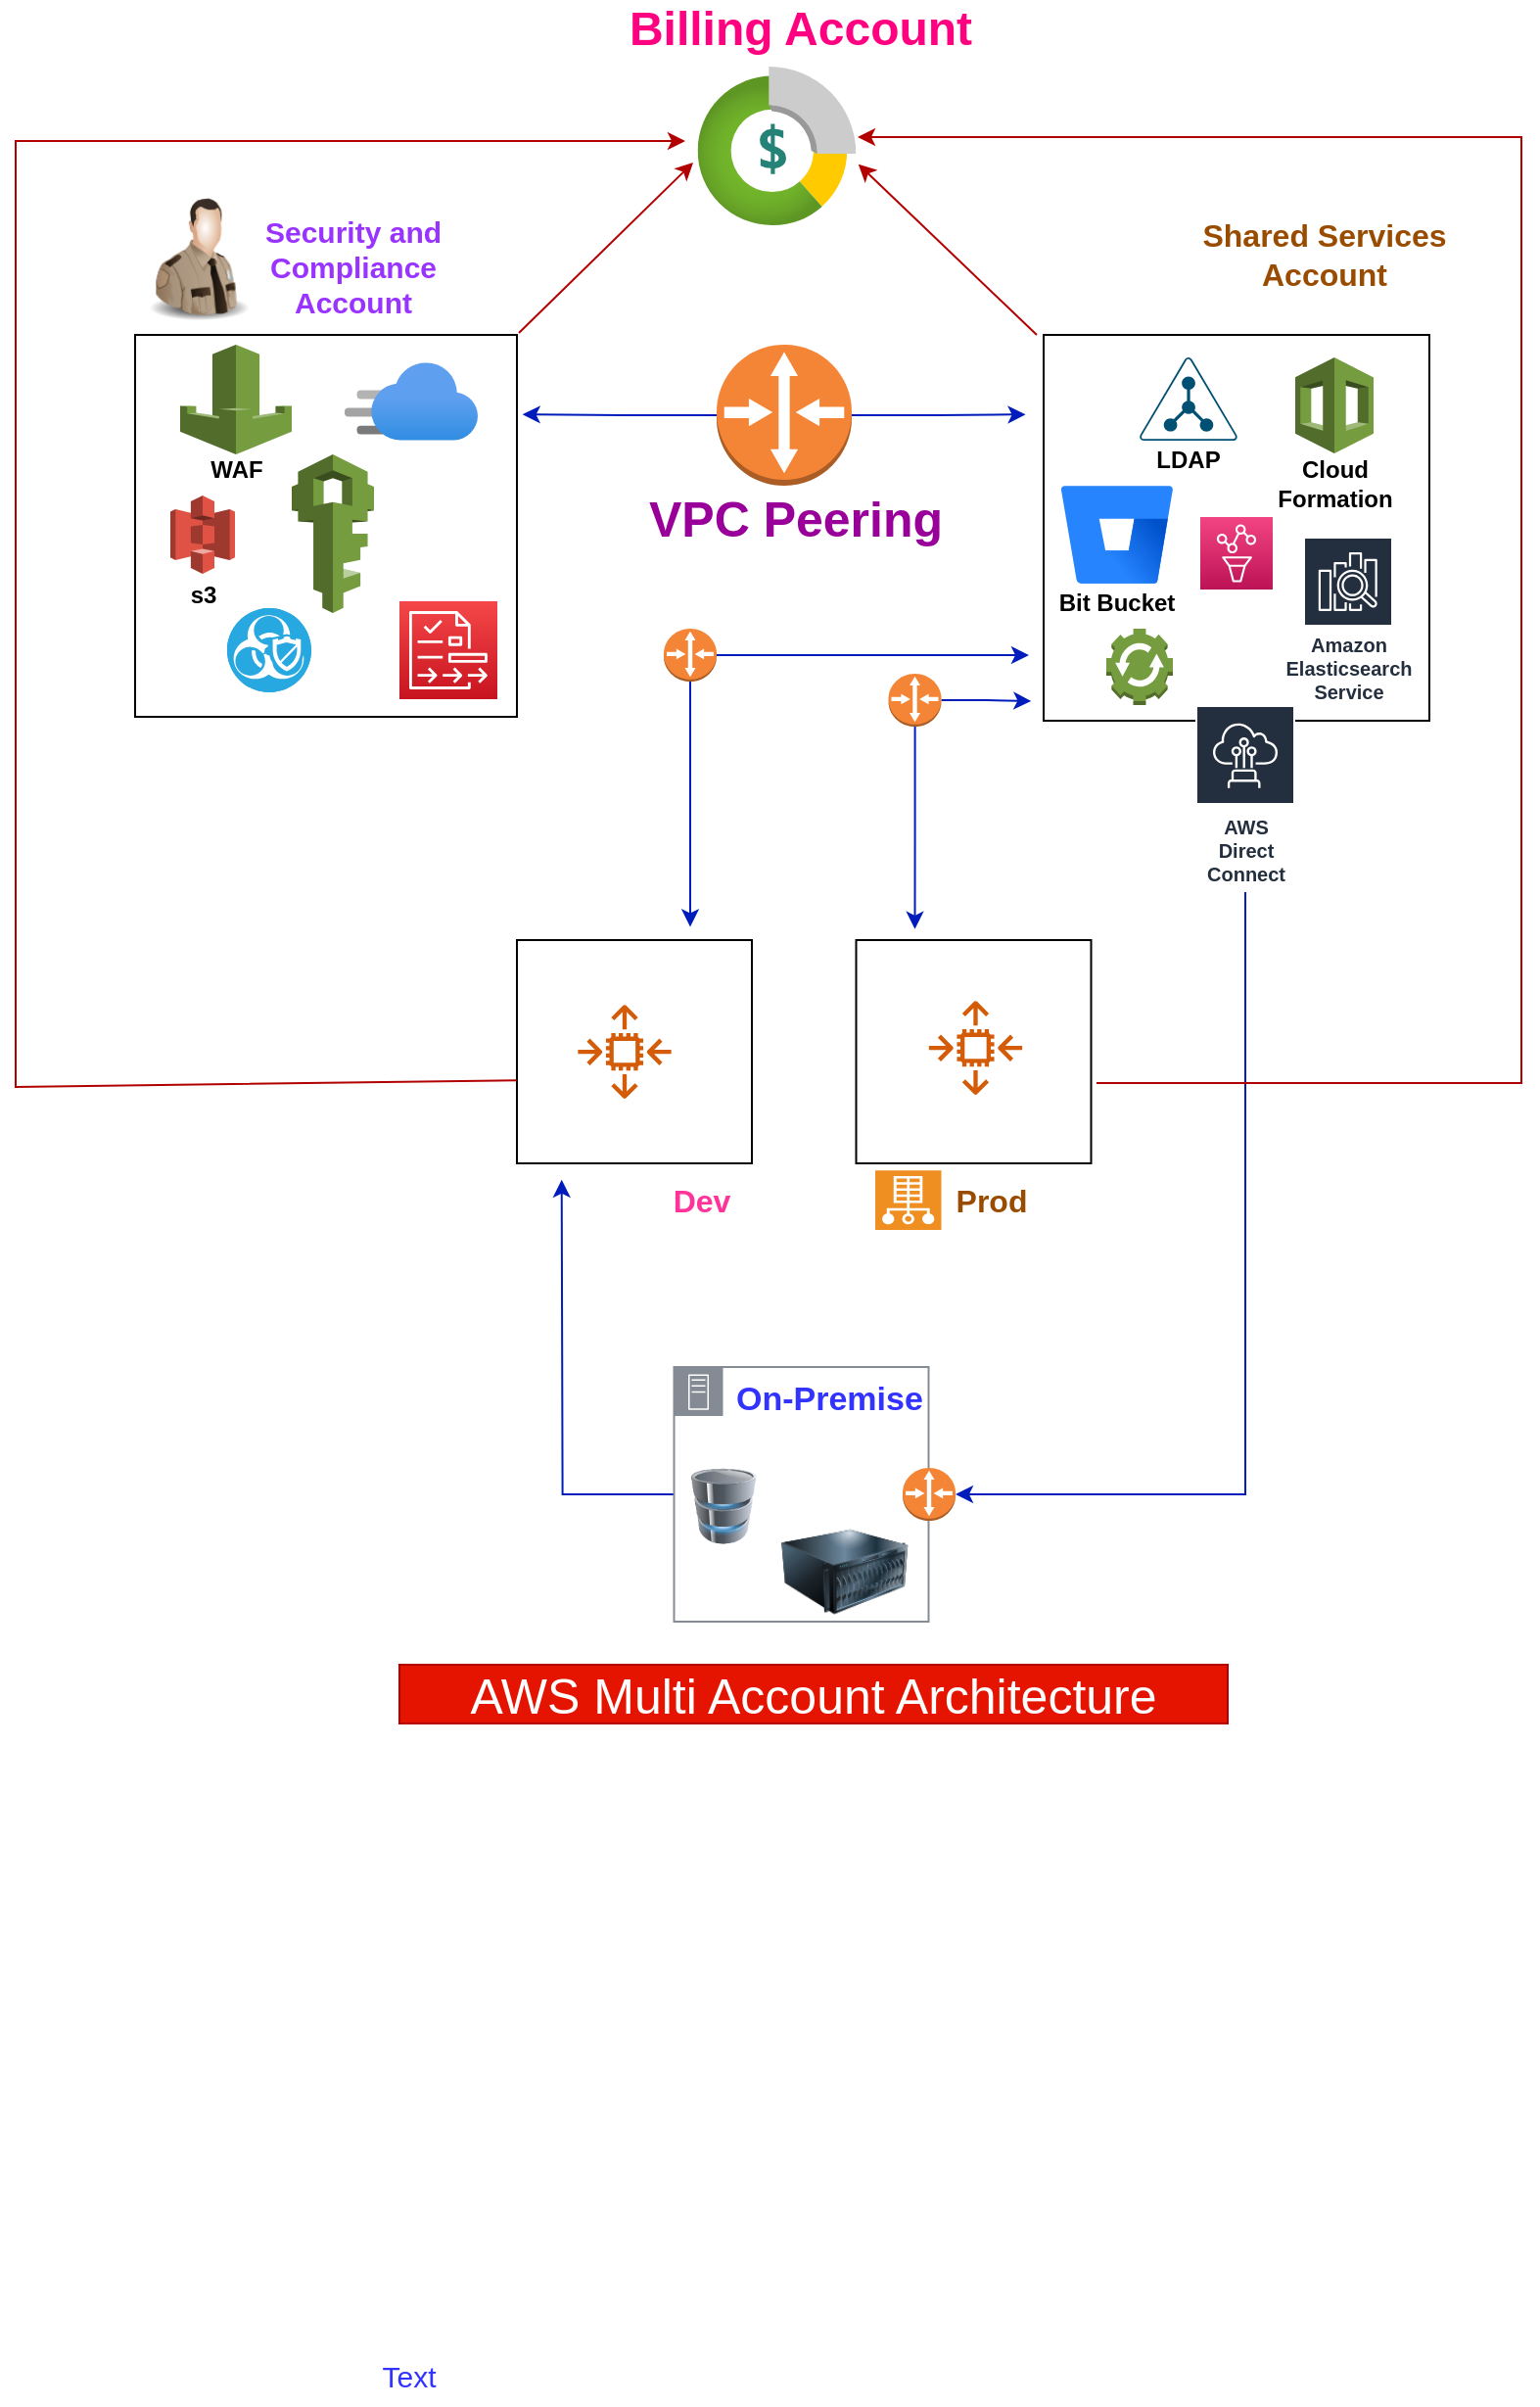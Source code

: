 <mxfile version="20.0.1" type="github">
  <diagram id="prtHgNgQTEPvFCAcTncT" name="Page-1">
    <mxGraphModel dx="2037" dy="1099" grid="0" gridSize="10" guides="1" tooltips="1" connect="1" arrows="1" fold="1" page="1" pageScale="1" pageWidth="827" pageHeight="1169" math="0" shadow="0">
      <root>
        <mxCell id="0" />
        <mxCell id="1" parent="0" />
        <mxCell id="WFpbNeZ7fb5WtR8EpIsN-1" value="" style="whiteSpace=wrap;html=1;aspect=fixed;" parent="1" vertex="1">
          <mxGeometry x="102" y="181" width="195" height="195" as="geometry" />
        </mxCell>
        <mxCell id="WFpbNeZ7fb5WtR8EpIsN-3" value="" style="outlineConnect=0;dashed=0;verticalLabelPosition=bottom;verticalAlign=top;align=center;html=1;shape=mxgraph.aws3.waf;fillColor=#759C3E;gradientColor=none;" parent="1" vertex="1">
          <mxGeometry x="125" y="186" width="57" height="56" as="geometry" />
        </mxCell>
        <mxCell id="WFpbNeZ7fb5WtR8EpIsN-4" value="&lt;b&gt;WAF&lt;/b&gt;" style="text;html=1;strokeColor=none;fillColor=none;align=center;verticalAlign=middle;whiteSpace=wrap;rounded=0;" parent="1" vertex="1">
          <mxGeometry x="123.5" y="235" width="60" height="30" as="geometry" />
        </mxCell>
        <mxCell id="WFpbNeZ7fb5WtR8EpIsN-5" value="" style="outlineConnect=0;dashed=0;verticalLabelPosition=bottom;verticalAlign=top;align=center;html=1;shape=mxgraph.aws3.s3;fillColor=#E05243;gradientColor=none;" parent="1" vertex="1">
          <mxGeometry x="120" y="263" width="33" height="40" as="geometry" />
        </mxCell>
        <mxCell id="WFpbNeZ7fb5WtR8EpIsN-6" value="&lt;b&gt;s3&lt;/b&gt;" style="text;html=1;strokeColor=none;fillColor=none;align=center;verticalAlign=middle;whiteSpace=wrap;rounded=0;" parent="1" vertex="1">
          <mxGeometry x="106.5" y="299" width="60" height="30" as="geometry" />
        </mxCell>
        <mxCell id="WFpbNeZ7fb5WtR8EpIsN-7" value="" style="aspect=fixed;html=1;points=[];align=center;image;fontSize=12;image=img/lib/azure2/app_services/CDN_Profiles.svg;" parent="1" vertex="1">
          <mxGeometry x="209" y="195" width="68" height="40" as="geometry" />
        </mxCell>
        <mxCell id="WFpbNeZ7fb5WtR8EpIsN-11" value="" style="fillColor=#28A8E0;verticalLabelPosition=bottom;sketch=0;html=1;strokeColor=#ffffff;verticalAlign=top;align=center;points=[[0.145,0.145,0],[0.5,0,0],[0.855,0.145,0],[1,0.5,0],[0.855,0.855,0],[0.5,1,0],[0.145,0.855,0],[0,0.5,0]];pointerEvents=1;shape=mxgraph.cisco_safe.compositeIcon;bgIcon=ellipse;resIcon=mxgraph.cisco_safe.capability.anti_virus;" parent="1" vertex="1">
          <mxGeometry x="149" y="320.5" width="43" height="43" as="geometry" />
        </mxCell>
        <mxCell id="WFpbNeZ7fb5WtR8EpIsN-12" value="" style="outlineConnect=0;dashed=0;verticalLabelPosition=bottom;verticalAlign=top;align=center;html=1;shape=mxgraph.aws3.iam;fillColor=#759C3E;gradientColor=none;" parent="1" vertex="1">
          <mxGeometry x="182" y="242" width="42" height="81" as="geometry" />
        </mxCell>
        <mxCell id="WFpbNeZ7fb5WtR8EpIsN-13" value="" style="sketch=0;points=[[0,0,0],[0.25,0,0],[0.5,0,0],[0.75,0,0],[1,0,0],[0,1,0],[0.25,1,0],[0.5,1,0],[0.75,1,0],[1,1,0],[0,0.25,0],[0,0.5,0],[0,0.75,0],[1,0.25,0],[1,0.5,0],[1,0.75,0]];outlineConnect=0;fontColor=#232F3E;gradientColor=#F54749;gradientDirection=north;fillColor=#C7131F;strokeColor=#ffffff;dashed=0;verticalLabelPosition=bottom;verticalAlign=top;align=center;html=1;fontSize=12;fontStyle=0;aspect=fixed;shape=mxgraph.aws4.resourceIcon;resIcon=mxgraph.aws4.audit_manager;" parent="1" vertex="1">
          <mxGeometry x="237" y="317" width="50" height="50" as="geometry" />
        </mxCell>
        <mxCell id="WFpbNeZ7fb5WtR8EpIsN-16" value="" style="aspect=fixed;html=1;points=[];align=center;image;fontSize=12;image=img/lib/azure2/general/Cost_Management_and_Billing.svg;" parent="1" vertex="1">
          <mxGeometry x="389.25" y="44" width="81" height="81" as="geometry" />
        </mxCell>
        <mxCell id="WFpbNeZ7fb5WtR8EpIsN-22" value="&lt;font style=&quot;font-size: 24px;&quot; color=&quot;#FF0080&quot;&gt;&lt;b&gt;Billing Account&lt;/b&gt;&lt;/font&gt;" style="text;html=1;strokeColor=none;fillColor=none;align=center;verticalAlign=middle;whiteSpace=wrap;rounded=0;" parent="1" vertex="1">
          <mxGeometry x="324.25" y="10" width="236" height="30" as="geometry" />
        </mxCell>
        <mxCell id="WFpbNeZ7fb5WtR8EpIsN-23" value="" style="whiteSpace=wrap;html=1;aspect=fixed;" parent="1" vertex="1">
          <mxGeometry x="566" y="181" width="197" height="197" as="geometry" />
        </mxCell>
        <mxCell id="WFpbNeZ7fb5WtR8EpIsN-24" value="" style="shape=image;html=1;verticalAlign=top;verticalLabelPosition=bottom;labelBackgroundColor=#ffffff;imageAspect=0;aspect=fixed;image=https://cdn1.iconfinder.com/data/icons/unicons-line-vol-2/24/data-sharing-128.png" parent="1" vertex="1">
          <mxGeometry x="562.5" y="99" width="82" height="82" as="geometry" />
        </mxCell>
        <mxCell id="WFpbNeZ7fb5WtR8EpIsN-25" value="&lt;font style=&quot;font-size: 15px;&quot; color=&quot;#9933FF&quot;&gt;&lt;b&gt;Security and Compliance Account&lt;/b&gt;&lt;/font&gt;" style="text;html=1;strokeColor=none;fillColor=none;align=center;verticalAlign=middle;whiteSpace=wrap;rounded=0;" parent="1" vertex="1">
          <mxGeometry x="148.5" y="131" width="128.5" height="30" as="geometry" />
        </mxCell>
        <mxCell id="WFpbNeZ7fb5WtR8EpIsN-26" value="&lt;font style=&quot;font-size: 16px;&quot; color=&quot;#994C00&quot;&gt;Shared Services Account&lt;/font&gt;" style="text;html=1;strokeColor=none;fillColor=none;align=center;verticalAlign=middle;whiteSpace=wrap;rounded=0;fontStyle=1" parent="1" vertex="1">
          <mxGeometry x="644.5" y="125" width="128.5" height="30" as="geometry" />
        </mxCell>
        <mxCell id="WFpbNeZ7fb5WtR8EpIsN-28" value="" style="pointerEvents=1;shadow=0;dashed=0;html=1;strokeColor=none;fillColor=#EF8F21;labelPosition=center;verticalLabelPosition=bottom;verticalAlign=top;align=center;outlineConnect=0;shape=mxgraph.veeam.production_site;" parent="1" vertex="1">
          <mxGeometry x="480" y="607.6" width="33.75" height="30.4" as="geometry" />
        </mxCell>
        <mxCell id="WFpbNeZ7fb5WtR8EpIsN-29" value="" style="points=[[0.5,0,0],[0.765,0.48,0],[0.99,0.98,0],[0.5,1,0],[0.01,0.98,0],[0.235,0.48,0]];verticalLabelPosition=bottom;sketch=0;html=1;verticalAlign=top;aspect=fixed;align=center;pointerEvents=1;shape=mxgraph.cisco19.ldap;fillColor=#005073;strokeColor=none;" parent="1" vertex="1">
          <mxGeometry x="615" y="192.5" width="50" height="42.5" as="geometry" />
        </mxCell>
        <mxCell id="WFpbNeZ7fb5WtR8EpIsN-30" value="&lt;b&gt;LDAP&lt;/b&gt;" style="text;html=1;strokeColor=none;fillColor=none;align=center;verticalAlign=middle;whiteSpace=wrap;rounded=0;" parent="1" vertex="1">
          <mxGeometry x="610" y="230" width="60" height="30" as="geometry" />
        </mxCell>
        <mxCell id="WFpbNeZ7fb5WtR8EpIsN-31" value="" style="image;image=img/lib/atlassian/Bitbucket_Logo.svg;" parent="1" vertex="1">
          <mxGeometry x="575" y="258" width="57" height="50" as="geometry" />
        </mxCell>
        <mxCell id="WFpbNeZ7fb5WtR8EpIsN-33" value="" style="outlineConnect=0;dashed=0;verticalLabelPosition=bottom;verticalAlign=top;align=center;html=1;shape=mxgraph.aws3.cloudformation;fillColor=#759C3E;gradientColor=none;" parent="1" vertex="1">
          <mxGeometry x="694.5" y="192.5" width="40" height="49" as="geometry" />
        </mxCell>
        <mxCell id="WFpbNeZ7fb5WtR8EpIsN-34" value="Cloud Formation" style="text;html=1;strokeColor=none;fillColor=none;align=center;verticalAlign=middle;whiteSpace=wrap;rounded=0;fontStyle=1" parent="1" vertex="1">
          <mxGeometry x="684.5" y="241.5" width="60" height="30" as="geometry" />
        </mxCell>
        <mxCell id="WFpbNeZ7fb5WtR8EpIsN-35" value="&lt;b&gt;Bit Bucket&lt;/b&gt;" style="text;html=1;strokeColor=none;fillColor=none;align=center;verticalAlign=middle;whiteSpace=wrap;rounded=0;" parent="1" vertex="1">
          <mxGeometry x="571.25" y="303" width="64.5" height="30" as="geometry" />
        </mxCell>
        <mxCell id="WFpbNeZ7fb5WtR8EpIsN-36" value="" style="sketch=0;points=[[0,0,0],[0.25,0,0],[0.5,0,0],[0.75,0,0],[1,0,0],[0,1,0],[0.25,1,0],[0.5,1,0],[0.75,1,0],[1,1,0],[0,0.25,0],[0,0.5,0],[0,0.75,0],[1,0.25,0],[1,0.5,0],[1,0.75,0]];points=[[0,0,0],[0.25,0,0],[0.5,0,0],[0.75,0,0],[1,0,0],[0,1,0],[0.25,1,0],[0.5,1,0],[0.75,1,0],[1,1,0],[0,0.25,0],[0,0.5,0],[0,0.75,0],[1,0.25,0],[1,0.5,0],[1,0.75,0]];outlineConnect=0;fontColor=#232F3E;gradientColor=#F34482;gradientDirection=north;fillColor=#BC1356;strokeColor=#ffffff;dashed=0;verticalLabelPosition=bottom;verticalAlign=top;align=center;html=1;fontSize=12;fontStyle=0;aspect=fixed;shape=mxgraph.aws4.resourceIcon;resIcon=mxgraph.aws4.managed_service_for_prometheus;" parent="1" vertex="1">
          <mxGeometry x="646" y="274" width="37" height="37" as="geometry" />
        </mxCell>
        <mxCell id="WFpbNeZ7fb5WtR8EpIsN-37" value="Amazon Elasticsearch Service" style="sketch=0;outlineConnect=0;fontColor=#232F3E;gradientColor=none;strokeColor=#ffffff;fillColor=#232F3E;dashed=0;verticalLabelPosition=middle;verticalAlign=bottom;align=center;html=1;whiteSpace=wrap;fontSize=10;fontStyle=1;spacing=3;shape=mxgraph.aws4.productIcon;prIcon=mxgraph.aws4.elasticsearch_service;" parent="1" vertex="1">
          <mxGeometry x="698.5" y="284" width="46" height="89" as="geometry" />
        </mxCell>
        <mxCell id="WFpbNeZ7fb5WtR8EpIsN-38" value="" style="outlineConnect=0;dashed=0;verticalLabelPosition=bottom;verticalAlign=top;align=center;html=1;shape=mxgraph.aws3.automation;fillColor=#759C3E;gradientColor=none;" parent="1" vertex="1">
          <mxGeometry x="598" y="331" width="34" height="39" as="geometry" />
        </mxCell>
        <mxCell id="WFpbNeZ7fb5WtR8EpIsN-39" value="" style="image;html=1;image=img/lib/clip_art/people/Security_Man_128x128.png" parent="1" vertex="1">
          <mxGeometry x="102" y="106" width="65" height="72" as="geometry" />
        </mxCell>
        <mxCell id="WFpbNeZ7fb5WtR8EpIsN-40" value="" style="rounded=0;whiteSpace=wrap;html=1;" parent="1" vertex="1">
          <mxGeometry x="470.25" y="490" width="120" height="114" as="geometry" />
        </mxCell>
        <mxCell id="WFpbNeZ7fb5WtR8EpIsN-42" value="&lt;font style=&quot;font-size: 16px;&quot; color=&quot;#994C00&quot;&gt;Prod&lt;/font&gt;" style="text;html=1;strokeColor=none;fillColor=none;align=center;verticalAlign=middle;whiteSpace=wrap;rounded=0;fontStyle=1" parent="1" vertex="1">
          <mxGeometry x="475" y="607.6" width="128.5" height="30" as="geometry" />
        </mxCell>
        <mxCell id="WFpbNeZ7fb5WtR8EpIsN-43" value="" style="sketch=0;outlineConnect=0;fontColor=#232F3E;gradientColor=none;fillColor=#D45B07;strokeColor=none;dashed=0;verticalLabelPosition=bottom;verticalAlign=top;align=center;html=1;fontSize=12;fontStyle=0;aspect=fixed;pointerEvents=1;shape=mxgraph.aws4.auto_scaling2;" parent="1" vertex="1">
          <mxGeometry x="507.25" y="521" width="48" height="48" as="geometry" />
        </mxCell>
        <mxCell id="WFpbNeZ7fb5WtR8EpIsN-44" value="" style="rounded=0;whiteSpace=wrap;html=1;" parent="1" vertex="1">
          <mxGeometry x="297" y="490" width="120" height="114" as="geometry" />
        </mxCell>
        <mxCell id="WFpbNeZ7fb5WtR8EpIsN-45" value="" style="shape=image;html=1;verticalAlign=top;verticalLabelPosition=bottom;labelBackgroundColor=#ffffff;imageAspect=0;aspect=fixed;image=https://cdn0.iconfinder.com/data/icons/communication-technology/500/code_brackets-128.png;fontSize=16;" parent="1" vertex="1">
          <mxGeometry x="324" y="590" width="66" height="66" as="geometry" />
        </mxCell>
        <mxCell id="WFpbNeZ7fb5WtR8EpIsN-46" value="&lt;font style=&quot;font-size: 16px;&quot; color=&quot;#FF3399&quot;&gt;Dev&lt;/font&gt;" style="text;html=1;strokeColor=none;fillColor=none;align=center;verticalAlign=middle;whiteSpace=wrap;rounded=0;fontStyle=1" parent="1" vertex="1">
          <mxGeometry x="335" y="608" width="113" height="30" as="geometry" />
        </mxCell>
        <mxCell id="WFpbNeZ7fb5WtR8EpIsN-48" value="" style="sketch=0;outlineConnect=0;fontColor=#232F3E;gradientColor=none;fillColor=#D45B07;strokeColor=none;dashed=0;verticalLabelPosition=bottom;verticalAlign=top;align=center;html=1;fontSize=12;fontStyle=0;aspect=fixed;pointerEvents=1;shape=mxgraph.aws4.auto_scaling2;" parent="1" vertex="1">
          <mxGeometry x="328" y="523" width="48" height="48" as="geometry" />
        </mxCell>
        <mxCell id="WFpbNeZ7fb5WtR8EpIsN-79" style="edgeStyle=orthogonalEdgeStyle;rounded=0;orthogonalLoop=1;jettySize=auto;html=1;fontSize=17;fontColor=#990099;fillColor=#0050ef;strokeColor=#001DBC;" parent="1" source="WFpbNeZ7fb5WtR8EpIsN-49" edge="1">
          <mxGeometry relative="1" as="geometry">
            <mxPoint x="319.846" y="612.385" as="targetPoint" />
          </mxGeometry>
        </mxCell>
        <mxCell id="WFpbNeZ7fb5WtR8EpIsN-49" value="&lt;b&gt;&lt;font style=&quot;font-size: 17px;&quot; color=&quot;#3333FF&quot;&gt;On-Premise&lt;/font&gt;&lt;/b&gt;" style="sketch=0;outlineConnect=0;gradientColor=none;html=1;whiteSpace=wrap;fontSize=12;fontStyle=0;shape=mxgraph.aws4.group;grIcon=mxgraph.aws4.group_on_premise;strokeColor=#858B94;fillColor=none;verticalAlign=top;align=left;spacingLeft=30;fontColor=#858B94;dashed=0;" parent="1" vertex="1">
          <mxGeometry x="377.25" y="708" width="130" height="130" as="geometry" />
        </mxCell>
        <mxCell id="WFpbNeZ7fb5WtR8EpIsN-50" value="" style="endArrow=classic;html=1;rounded=0;fontSize=15;fontColor=#3333FF;fillColor=#e51400;strokeColor=#B20000;" parent="1" edge="1">
          <mxGeometry width="50" height="50" relative="1" as="geometry">
            <mxPoint x="298" y="180" as="sourcePoint" />
            <mxPoint x="387" y="93" as="targetPoint" />
          </mxGeometry>
        </mxCell>
        <mxCell id="WFpbNeZ7fb5WtR8EpIsN-51" value="" style="endArrow=classic;html=1;rounded=0;fontSize=15;fontColor=#3333FF;entryX=1.014;entryY=0.615;entryDx=0;entryDy=0;entryPerimeter=0;exitX=0;exitY=1;exitDx=0;exitDy=0;fillColor=#e51400;strokeColor=#B20000;" parent="1" source="WFpbNeZ7fb5WtR8EpIsN-24" target="WFpbNeZ7fb5WtR8EpIsN-16" edge="1">
          <mxGeometry width="50" height="50" relative="1" as="geometry">
            <mxPoint x="429" y="488" as="sourcePoint" />
            <mxPoint x="479" y="438" as="targetPoint" />
          </mxGeometry>
        </mxCell>
        <mxCell id="WFpbNeZ7fb5WtR8EpIsN-74" style="edgeStyle=orthogonalEdgeStyle;rounded=0;orthogonalLoop=1;jettySize=auto;html=1;exitX=1;exitY=0.5;exitDx=0;exitDy=0;exitPerimeter=0;fontSize=25;fontColor=#3333FF;fillColor=#0050ef;strokeColor=#001DBC;" parent="1" source="WFpbNeZ7fb5WtR8EpIsN-54" edge="1">
          <mxGeometry relative="1" as="geometry">
            <mxPoint x="556.769" y="221.615" as="targetPoint" />
          </mxGeometry>
        </mxCell>
        <mxCell id="WFpbNeZ7fb5WtR8EpIsN-75" style="edgeStyle=orthogonalEdgeStyle;rounded=0;orthogonalLoop=1;jettySize=auto;html=1;exitX=0;exitY=0.5;exitDx=0;exitDy=0;exitPerimeter=0;fontSize=25;fontColor=#3333FF;fillColor=#0050ef;strokeColor=#001DBC;" parent="1" source="WFpbNeZ7fb5WtR8EpIsN-54" edge="1">
          <mxGeometry relative="1" as="geometry">
            <mxPoint x="299.846" y="221.615" as="targetPoint" />
          </mxGeometry>
        </mxCell>
        <mxCell id="WFpbNeZ7fb5WtR8EpIsN-54" value="" style="outlineConnect=0;dashed=0;verticalLabelPosition=bottom;verticalAlign=top;align=center;html=1;shape=mxgraph.aws3.router;fillColor=#F58536;gradientColor=none;fontSize=15;fontColor=#3333FF;" parent="1" vertex="1">
          <mxGeometry x="399" y="186" width="69" height="72" as="geometry" />
        </mxCell>
        <mxCell id="WFpbNeZ7fb5WtR8EpIsN-59" style="edgeStyle=orthogonalEdgeStyle;rounded=0;orthogonalLoop=1;jettySize=auto;html=1;fontSize=15;fontColor=#3333FF;fillColor=#0050ef;strokeColor=#001DBC;" parent="1" source="WFpbNeZ7fb5WtR8EpIsN-58" edge="1">
          <mxGeometry relative="1" as="geometry">
            <mxPoint x="385.5" y="483.235" as="targetPoint" />
          </mxGeometry>
        </mxCell>
        <mxCell id="WFpbNeZ7fb5WtR8EpIsN-60" style="edgeStyle=orthogonalEdgeStyle;rounded=0;orthogonalLoop=1;jettySize=auto;html=1;fontSize=15;fontColor=#3333FF;fillColor=#0050ef;strokeColor=#001DBC;" parent="1" source="WFpbNeZ7fb5WtR8EpIsN-58" edge="1">
          <mxGeometry relative="1" as="geometry">
            <mxPoint x="558.471" y="344.5" as="targetPoint" />
          </mxGeometry>
        </mxCell>
        <mxCell id="WFpbNeZ7fb5WtR8EpIsN-58" value="" style="outlineConnect=0;dashed=0;verticalLabelPosition=bottom;verticalAlign=top;align=center;html=1;shape=mxgraph.aws3.router;fillColor=#F58536;gradientColor=none;fontSize=15;fontColor=#3333FF;" parent="1" vertex="1">
          <mxGeometry x="372" y="331" width="27" height="27" as="geometry" />
        </mxCell>
        <mxCell id="WFpbNeZ7fb5WtR8EpIsN-62" style="edgeStyle=orthogonalEdgeStyle;rounded=0;orthogonalLoop=1;jettySize=auto;html=1;fontSize=15;fontColor=#3333FF;fillColor=#0050ef;strokeColor=#001DBC;" parent="1" source="WFpbNeZ7fb5WtR8EpIsN-61" edge="1">
          <mxGeometry relative="1" as="geometry">
            <mxPoint x="500.25" y="484.412" as="targetPoint" />
          </mxGeometry>
        </mxCell>
        <mxCell id="WFpbNeZ7fb5WtR8EpIsN-63" style="edgeStyle=orthogonalEdgeStyle;rounded=0;orthogonalLoop=1;jettySize=auto;html=1;exitX=1;exitY=0.5;exitDx=0;exitDy=0;exitPerimeter=0;fontSize=15;fontColor=#3333FF;fillColor=#0050ef;strokeColor=#001DBC;" parent="1" source="WFpbNeZ7fb5WtR8EpIsN-61" edge="1">
          <mxGeometry relative="1" as="geometry">
            <mxPoint x="559.647" y="367.941" as="targetPoint" />
          </mxGeometry>
        </mxCell>
        <mxCell id="WFpbNeZ7fb5WtR8EpIsN-61" value="" style="outlineConnect=0;dashed=0;verticalLabelPosition=bottom;verticalAlign=top;align=center;html=1;shape=mxgraph.aws3.router;fillColor=#F58536;gradientColor=none;fontSize=15;fontColor=#3333FF;" parent="1" vertex="1">
          <mxGeometry x="486.75" y="354" width="27" height="27" as="geometry" />
        </mxCell>
        <mxCell id="WFpbNeZ7fb5WtR8EpIsN-66" style="edgeStyle=orthogonalEdgeStyle;rounded=0;orthogonalLoop=1;jettySize=auto;html=1;entryX=1;entryY=0.5;entryDx=0;entryDy=0;entryPerimeter=0;fontSize=15;fontColor=#3333FF;fillColor=#0050ef;strokeColor=#001DBC;" parent="1" source="WFpbNeZ7fb5WtR8EpIsN-64" target="WFpbNeZ7fb5WtR8EpIsN-65" edge="1">
          <mxGeometry relative="1" as="geometry">
            <Array as="points">
              <mxPoint x="669" y="773" />
            </Array>
          </mxGeometry>
        </mxCell>
        <mxCell id="WFpbNeZ7fb5WtR8EpIsN-64" value="AWS Direct Connect" style="sketch=0;outlineConnect=0;fontColor=#232F3E;gradientColor=none;strokeColor=#ffffff;fillColor=#232F3E;dashed=0;verticalLabelPosition=middle;verticalAlign=bottom;align=center;html=1;whiteSpace=wrap;fontSize=10;fontStyle=1;spacing=3;shape=mxgraph.aws4.productIcon;prIcon=mxgraph.aws4.direct_connect;" parent="1" vertex="1">
          <mxGeometry x="643.5" y="370" width="51" height="95.5" as="geometry" />
        </mxCell>
        <mxCell id="WFpbNeZ7fb5WtR8EpIsN-65" value="" style="outlineConnect=0;dashed=0;verticalLabelPosition=bottom;verticalAlign=top;align=center;html=1;shape=mxgraph.aws3.router;fillColor=#F58536;gradientColor=none;fontSize=15;fontColor=#3333FF;" parent="1" vertex="1">
          <mxGeometry x="494" y="759.5" width="27" height="27" as="geometry" />
        </mxCell>
        <mxCell id="WFpbNeZ7fb5WtR8EpIsN-67" value="" style="image;html=1;image=img/lib/clip_art/computers/Database_128x128.png;fontSize=15;fontColor=#3333FF;" parent="1" vertex="1">
          <mxGeometry x="386" y="757" width="33.25" height="44" as="geometry" />
        </mxCell>
        <mxCell id="WFpbNeZ7fb5WtR8EpIsN-68" value="" style="image;html=1;image=img/lib/clip_art/computers/Server_128x128.png;fontSize=15;fontColor=#3333FF;" parent="1" vertex="1">
          <mxGeometry x="432" y="777" width="65" height="71" as="geometry" />
        </mxCell>
        <mxCell id="WFpbNeZ7fb5WtR8EpIsN-69" value="Text" style="text;html=1;strokeColor=none;fillColor=none;align=center;verticalAlign=middle;whiteSpace=wrap;rounded=0;fontSize=15;fontColor=#3333FF;" parent="1" vertex="1">
          <mxGeometry x="212.15" y="1207.77" width="60" height="30" as="geometry" />
        </mxCell>
        <mxCell id="WFpbNeZ7fb5WtR8EpIsN-70" value="&lt;font style=&quot;font-size: 25px;&quot;&gt;AWS Multi Account Architecture&lt;/font&gt;" style="text;html=1;strokeColor=#B20000;fillColor=#e51400;align=center;verticalAlign=middle;whiteSpace=wrap;rounded=0;fontSize=15;fontColor=#ffffff;" parent="1" vertex="1">
          <mxGeometry x="237" y="860" width="423" height="30" as="geometry" />
        </mxCell>
        <mxCell id="WFpbNeZ7fb5WtR8EpIsN-73" value="&lt;font color=&quot;#990099&quot;&gt;&lt;b&gt;VPC Peering&lt;/b&gt;&lt;/font&gt;" style="text;html=1;strokeColor=none;fillColor=none;align=center;verticalAlign=middle;whiteSpace=wrap;rounded=0;fontSize=25;fontColor=#3333FF;" parent="1" vertex="1">
          <mxGeometry x="355" y="260" width="168.87" height="27" as="geometry" />
        </mxCell>
        <mxCell id="WFpbNeZ7fb5WtR8EpIsN-76" value="" style="endArrow=classic;html=1;rounded=0;fontSize=25;fontColor=#009900;exitX=-0.002;exitY=0.628;exitDx=0;exitDy=0;exitPerimeter=0;fillColor=#e51400;strokeColor=#B20000;" parent="1" source="WFpbNeZ7fb5WtR8EpIsN-44" edge="1">
          <mxGeometry width="50" height="50" relative="1" as="geometry">
            <mxPoint x="482" y="619" as="sourcePoint" />
            <mxPoint x="383" y="82" as="targetPoint" />
            <Array as="points">
              <mxPoint x="41" y="565" />
              <mxPoint x="41" y="82" />
            </Array>
          </mxGeometry>
        </mxCell>
        <mxCell id="WFpbNeZ7fb5WtR8EpIsN-77" value="" style="endArrow=classic;html=1;rounded=0;fontSize=25;fontColor=#009900;fillColor=#e51400;strokeColor=#B20000;" parent="1" edge="1">
          <mxGeometry width="50" height="50" relative="1" as="geometry">
            <mxPoint x="593" y="563" as="sourcePoint" />
            <mxPoint x="471" y="80" as="targetPoint" />
            <Array as="points">
              <mxPoint x="810" y="563" />
              <mxPoint x="810" y="80" />
            </Array>
          </mxGeometry>
        </mxCell>
      </root>
    </mxGraphModel>
  </diagram>
</mxfile>
